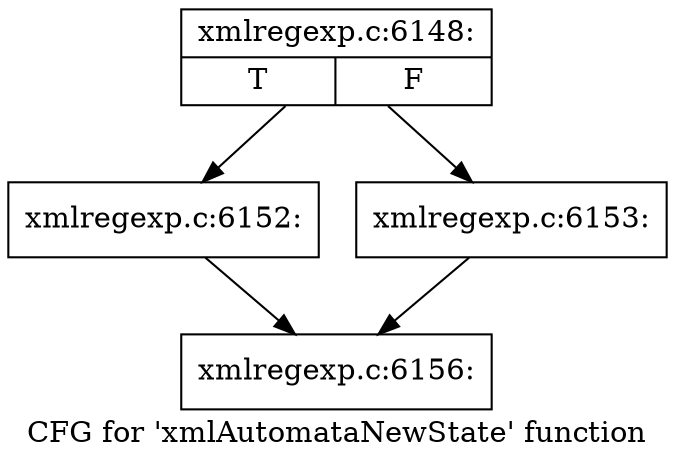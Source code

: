 digraph "CFG for 'xmlAutomataNewState' function" {
	label="CFG for 'xmlAutomataNewState' function";

	Node0x396c570 [shape=record,label="{xmlregexp.c:6148:|{<s0>T|<s1>F}}"];
	Node0x396c570 -> Node0x396c200;
	Node0x396c570 -> Node0x396c250;
	Node0x396c200 [shape=record,label="{xmlregexp.c:6152:}"];
	Node0x396c200 -> Node0x3972b10;
	Node0x396c250 [shape=record,label="{xmlregexp.c:6153:}"];
	Node0x396c250 -> Node0x3972b10;
	Node0x3972b10 [shape=record,label="{xmlregexp.c:6156:}"];
}
